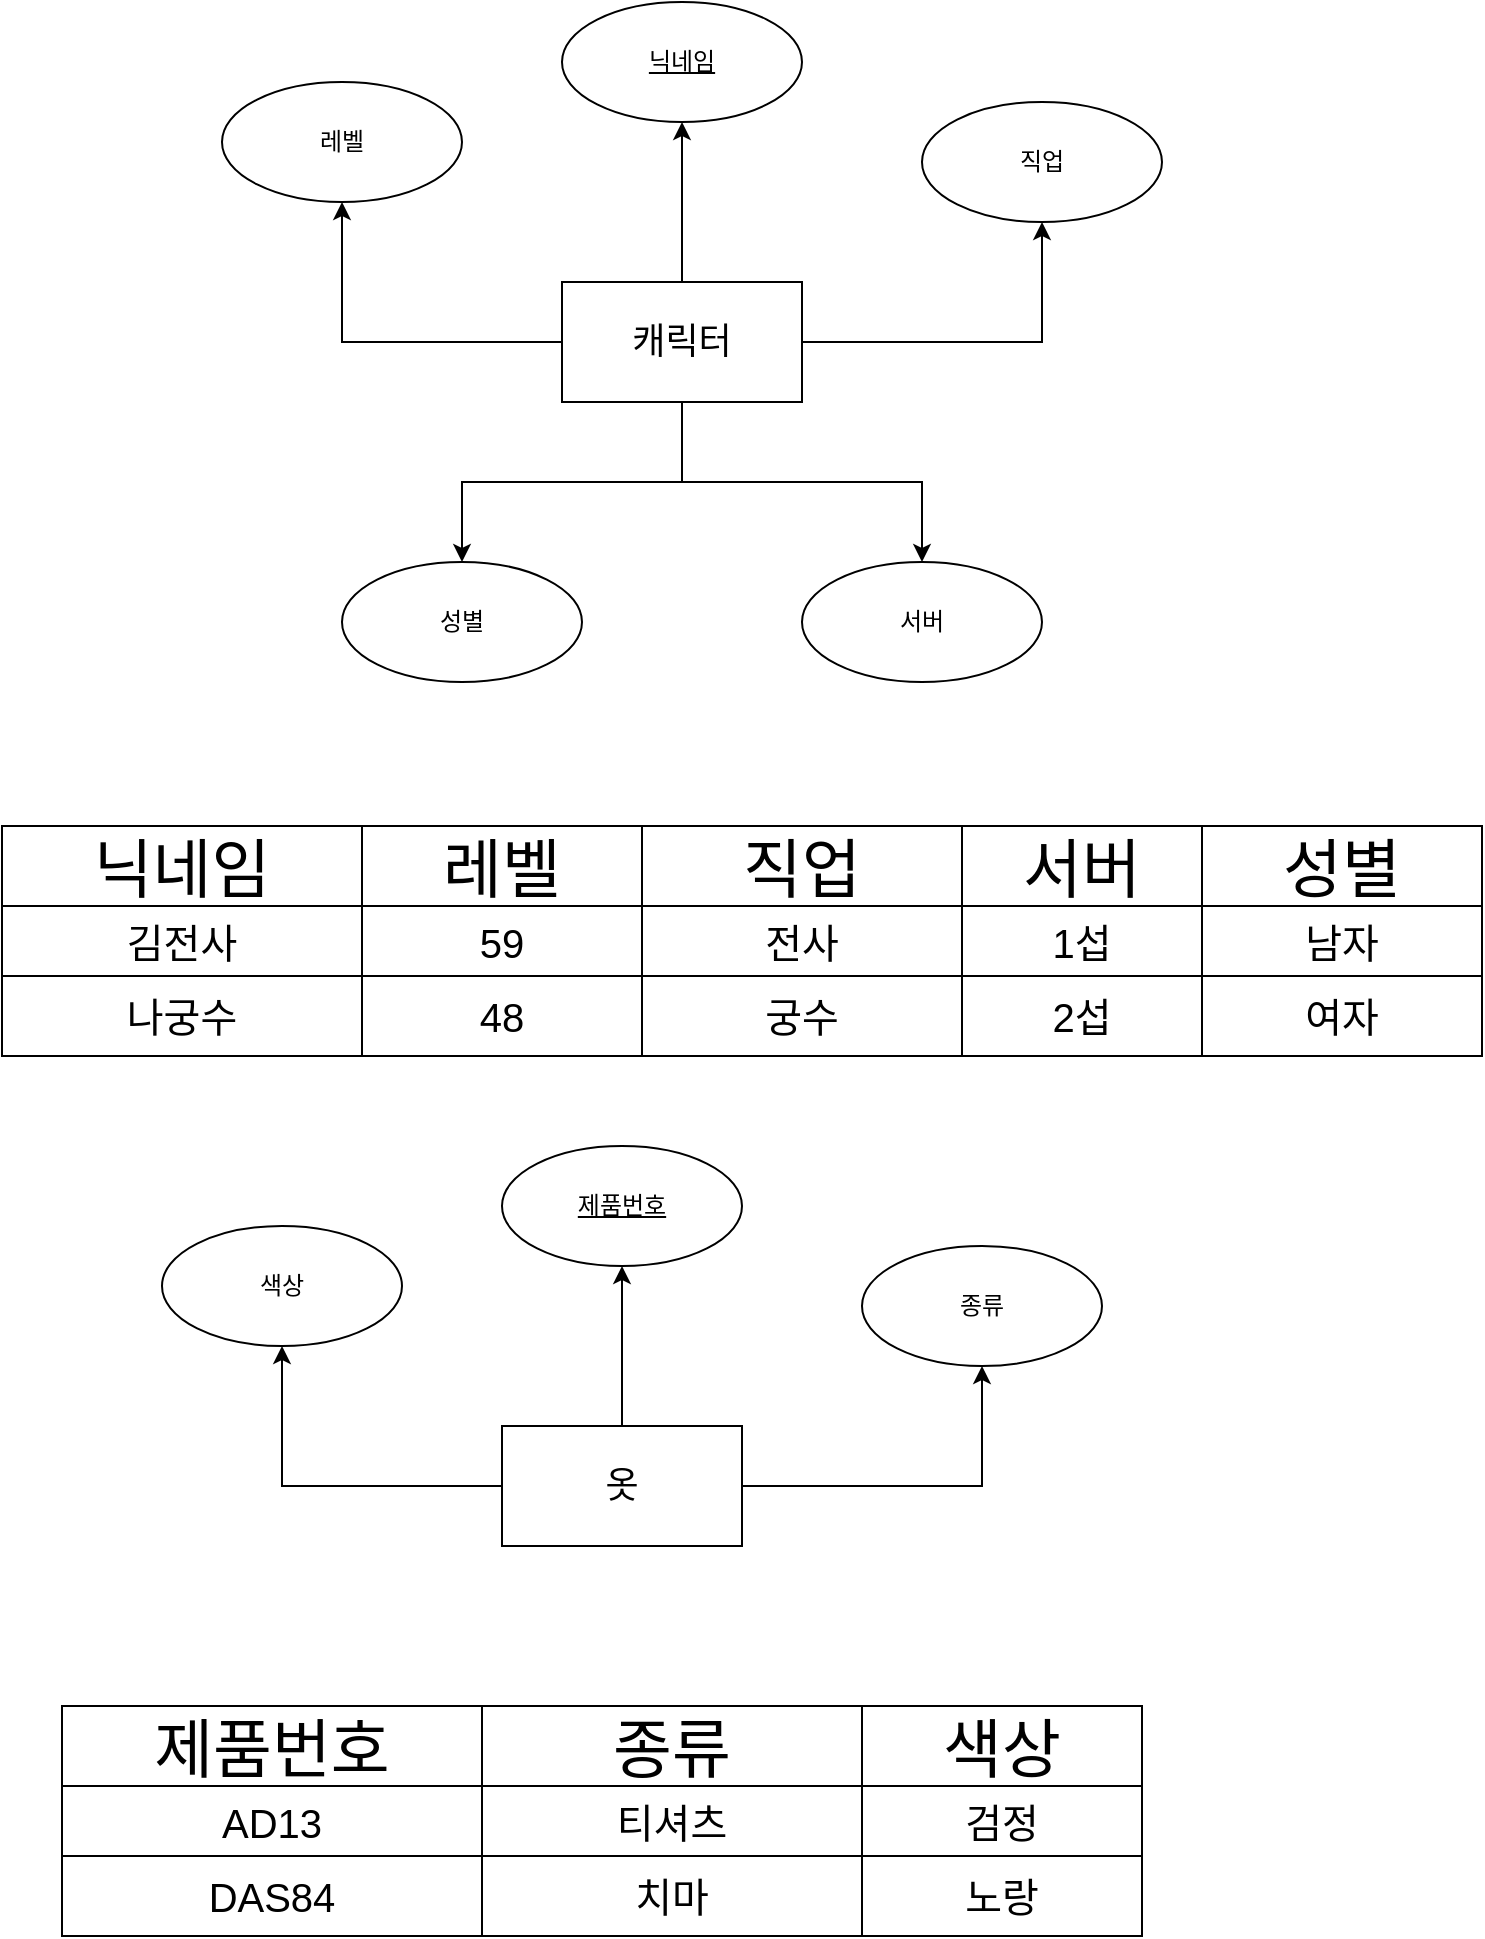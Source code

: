 <mxfile version="16.0.0" type="device"><diagram id="W2eEq5_N6u9h_KxI6sfj" name="Page-1"><mxGraphModel dx="1102" dy="685" grid="1" gridSize="10" guides="1" tooltips="1" connect="1" arrows="1" fold="1" page="1" pageScale="1" pageWidth="827" pageHeight="1169" math="0" shadow="0"><root><mxCell id="0"/><mxCell id="1" parent="0"/><mxCell id="K1RIS0wOit1o1pBfkp2n-12" value="" style="edgeStyle=orthogonalEdgeStyle;rounded=0;orthogonalLoop=1;jettySize=auto;html=1;fontSize=18;" parent="1" source="K1RIS0wOit1o1pBfkp2n-1" target="K1RIS0wOit1o1pBfkp2n-11" edge="1"><mxGeometry relative="1" as="geometry"/></mxCell><mxCell id="K1RIS0wOit1o1pBfkp2n-14" value="" style="edgeStyle=orthogonalEdgeStyle;rounded=0;orthogonalLoop=1;jettySize=auto;html=1;fontSize=18;" parent="1" source="K1RIS0wOit1o1pBfkp2n-1" target="K1RIS0wOit1o1pBfkp2n-13" edge="1"><mxGeometry relative="1" as="geometry"/></mxCell><mxCell id="K1RIS0wOit1o1pBfkp2n-16" value="" style="edgeStyle=orthogonalEdgeStyle;rounded=0;orthogonalLoop=1;jettySize=auto;html=1;fontSize=18;" parent="1" source="K1RIS0wOit1o1pBfkp2n-1" target="K1RIS0wOit1o1pBfkp2n-15" edge="1"><mxGeometry relative="1" as="geometry"/></mxCell><mxCell id="inm4dtVzeqqtSsWHDG3k-2" value="" style="edgeStyle=orthogonalEdgeStyle;rounded=0;orthogonalLoop=1;jettySize=auto;html=1;fontSize=20;" parent="1" source="K1RIS0wOit1o1pBfkp2n-1" target="inm4dtVzeqqtSsWHDG3k-1" edge="1"><mxGeometry relative="1" as="geometry"/></mxCell><mxCell id="inm4dtVzeqqtSsWHDG3k-4" value="" style="edgeStyle=orthogonalEdgeStyle;rounded=0;orthogonalLoop=1;jettySize=auto;html=1;fontSize=20;" parent="1" source="K1RIS0wOit1o1pBfkp2n-1" target="inm4dtVzeqqtSsWHDG3k-3" edge="1"><mxGeometry relative="1" as="geometry"/></mxCell><mxCell id="K1RIS0wOit1o1pBfkp2n-1" value="&lt;font style=&quot;font-size: 18px&quot;&gt;캐릭터&lt;br&gt;&lt;/font&gt;" style="rounded=0;whiteSpace=wrap;html=1;" parent="1" vertex="1"><mxGeometry x="350" y="158" width="120" height="60" as="geometry"/></mxCell><mxCell id="K1RIS0wOit1o1pBfkp2n-11" value="레벨" style="ellipse;whiteSpace=wrap;html=1;rounded=0;" parent="1" vertex="1"><mxGeometry x="180" y="58" width="120" height="60" as="geometry"/></mxCell><mxCell id="K1RIS0wOit1o1pBfkp2n-13" value="닉네임" style="ellipse;whiteSpace=wrap;html=1;rounded=0;fontStyle=4" parent="1" vertex="1"><mxGeometry x="350" y="18" width="120" height="60" as="geometry"/></mxCell><mxCell id="K1RIS0wOit1o1pBfkp2n-15" value="직업" style="ellipse;whiteSpace=wrap;html=1;rounded=0;" parent="1" vertex="1"><mxGeometry x="530" y="68" width="120" height="60" as="geometry"/></mxCell><mxCell id="K1RIS0wOit1o1pBfkp2n-52" value="" style="shape=table;html=1;whiteSpace=wrap;startSize=0;container=1;collapsible=0;childLayout=tableLayout;fontSize=32;flipH=1;flipV=1;" parent="1" vertex="1"><mxGeometry x="70" y="430" width="740" height="115" as="geometry"/></mxCell><mxCell id="K1RIS0wOit1o1pBfkp2n-53" value="" style="shape=partialRectangle;html=1;whiteSpace=wrap;collapsible=0;dropTarget=0;pointerEvents=0;fillColor=none;top=0;left=0;bottom=0;right=0;points=[[0,0.5],[1,0.5]];portConstraint=eastwest;fontSize=32;" parent="K1RIS0wOit1o1pBfkp2n-52" vertex="1"><mxGeometry width="740" height="40" as="geometry"/></mxCell><mxCell id="K1RIS0wOit1o1pBfkp2n-54" value="닉네임" style="shape=partialRectangle;html=1;whiteSpace=wrap;connectable=0;fillColor=none;top=0;left=0;bottom=0;right=0;overflow=hidden;pointerEvents=1;fontSize=32;" parent="K1RIS0wOit1o1pBfkp2n-53" vertex="1"><mxGeometry width="180" height="40" as="geometry"><mxRectangle width="180" height="40" as="alternateBounds"/></mxGeometry></mxCell><mxCell id="K1RIS0wOit1o1pBfkp2n-55" value="레벨" style="shape=partialRectangle;html=1;whiteSpace=wrap;connectable=0;fillColor=none;top=0;left=0;bottom=0;right=0;overflow=hidden;pointerEvents=1;fontSize=32;" parent="K1RIS0wOit1o1pBfkp2n-53" vertex="1"><mxGeometry x="180" width="140" height="40" as="geometry"><mxRectangle width="140" height="40" as="alternateBounds"/></mxGeometry></mxCell><mxCell id="inm4dtVzeqqtSsWHDG3k-13" value="직업" style="shape=partialRectangle;html=1;whiteSpace=wrap;connectable=0;fillColor=none;top=0;left=0;bottom=0;right=0;overflow=hidden;pointerEvents=1;fontSize=32;" parent="K1RIS0wOit1o1pBfkp2n-53" vertex="1"><mxGeometry x="320" width="160" height="40" as="geometry"><mxRectangle width="160" height="40" as="alternateBounds"/></mxGeometry></mxCell><mxCell id="inm4dtVzeqqtSsWHDG3k-16" value="서버" style="shape=partialRectangle;html=1;whiteSpace=wrap;connectable=0;fillColor=none;top=0;left=0;bottom=0;right=0;overflow=hidden;pointerEvents=1;fontSize=32;" parent="K1RIS0wOit1o1pBfkp2n-53" vertex="1"><mxGeometry x="480" width="120" height="40" as="geometry"><mxRectangle width="120" height="40" as="alternateBounds"/></mxGeometry></mxCell><mxCell id="K1RIS0wOit1o1pBfkp2n-56" value="성별" style="shape=partialRectangle;html=1;whiteSpace=wrap;connectable=0;fillColor=none;top=0;left=0;bottom=0;right=0;overflow=hidden;pointerEvents=1;fontSize=32;" parent="K1RIS0wOit1o1pBfkp2n-53" vertex="1"><mxGeometry x="600" width="140" height="40" as="geometry"><mxRectangle width="140" height="40" as="alternateBounds"/></mxGeometry></mxCell><mxCell id="K1RIS0wOit1o1pBfkp2n-77" style="shape=partialRectangle;html=1;whiteSpace=wrap;collapsible=0;dropTarget=0;pointerEvents=0;fillColor=none;top=0;left=0;bottom=0;right=0;points=[[0,0.5],[1,0.5]];portConstraint=eastwest;fontSize=32;" parent="K1RIS0wOit1o1pBfkp2n-52" vertex="1"><mxGeometry y="40" width="740" height="35" as="geometry"/></mxCell><mxCell id="K1RIS0wOit1o1pBfkp2n-78" value="김전사" style="shape=partialRectangle;html=1;whiteSpace=wrap;connectable=0;fillColor=none;top=0;left=0;bottom=0;right=0;overflow=hidden;pointerEvents=1;fontSize=20;" parent="K1RIS0wOit1o1pBfkp2n-77" vertex="1"><mxGeometry width="180" height="35" as="geometry"><mxRectangle width="180" height="35" as="alternateBounds"/></mxGeometry></mxCell><mxCell id="K1RIS0wOit1o1pBfkp2n-79" value="59" style="shape=partialRectangle;html=1;whiteSpace=wrap;connectable=0;fillColor=none;top=0;left=0;bottom=0;right=0;overflow=hidden;pointerEvents=1;fontSize=20;" parent="K1RIS0wOit1o1pBfkp2n-77" vertex="1"><mxGeometry x="180" width="140" height="35" as="geometry"><mxRectangle width="140" height="35" as="alternateBounds"/></mxGeometry></mxCell><mxCell id="inm4dtVzeqqtSsWHDG3k-14" value="전사" style="shape=partialRectangle;html=1;whiteSpace=wrap;connectable=0;fillColor=none;top=0;left=0;bottom=0;right=0;overflow=hidden;pointerEvents=1;fontSize=20;" parent="K1RIS0wOit1o1pBfkp2n-77" vertex="1"><mxGeometry x="320" width="160" height="35" as="geometry"><mxRectangle width="160" height="35" as="alternateBounds"/></mxGeometry></mxCell><mxCell id="inm4dtVzeqqtSsWHDG3k-17" value="1섭" style="shape=partialRectangle;html=1;whiteSpace=wrap;connectable=0;fillColor=none;top=0;left=0;bottom=0;right=0;overflow=hidden;pointerEvents=1;fontSize=20;" parent="K1RIS0wOit1o1pBfkp2n-77" vertex="1"><mxGeometry x="480" width="120" height="35" as="geometry"><mxRectangle width="120" height="35" as="alternateBounds"/></mxGeometry></mxCell><mxCell id="K1RIS0wOit1o1pBfkp2n-80" value="남자" style="shape=partialRectangle;html=1;whiteSpace=wrap;connectable=0;fillColor=none;top=0;left=0;bottom=0;right=0;overflow=hidden;pointerEvents=1;fontSize=20;" parent="K1RIS0wOit1o1pBfkp2n-77" vertex="1"><mxGeometry x="600" width="140" height="35" as="geometry"><mxRectangle width="140" height="35" as="alternateBounds"/></mxGeometry></mxCell><mxCell id="K1RIS0wOit1o1pBfkp2n-57" value="" style="shape=partialRectangle;html=1;whiteSpace=wrap;collapsible=0;dropTarget=0;pointerEvents=0;fillColor=none;top=0;left=0;bottom=0;right=0;points=[[0,0.5],[1,0.5]];portConstraint=eastwest;fontSize=32;" parent="K1RIS0wOit1o1pBfkp2n-52" vertex="1"><mxGeometry y="75" width="740" height="40" as="geometry"/></mxCell><mxCell id="K1RIS0wOit1o1pBfkp2n-58" value="나궁수" style="shape=partialRectangle;html=1;whiteSpace=wrap;connectable=0;fillColor=none;top=0;left=0;bottom=0;right=0;overflow=hidden;pointerEvents=1;fontSize=20;" parent="K1RIS0wOit1o1pBfkp2n-57" vertex="1"><mxGeometry width="180" height="40" as="geometry"><mxRectangle width="180" height="40" as="alternateBounds"/></mxGeometry></mxCell><mxCell id="K1RIS0wOit1o1pBfkp2n-59" value="48" style="shape=partialRectangle;html=1;whiteSpace=wrap;connectable=0;fillColor=none;top=0;left=0;bottom=0;right=0;overflow=hidden;pointerEvents=1;fontSize=20;" parent="K1RIS0wOit1o1pBfkp2n-57" vertex="1"><mxGeometry x="180" width="140" height="40" as="geometry"><mxRectangle width="140" height="40" as="alternateBounds"/></mxGeometry></mxCell><mxCell id="inm4dtVzeqqtSsWHDG3k-15" value="궁수" style="shape=partialRectangle;html=1;whiteSpace=wrap;connectable=0;fillColor=none;top=0;left=0;bottom=0;right=0;overflow=hidden;pointerEvents=1;fontSize=20;" parent="K1RIS0wOit1o1pBfkp2n-57" vertex="1"><mxGeometry x="320" width="160" height="40" as="geometry"><mxRectangle width="160" height="40" as="alternateBounds"/></mxGeometry></mxCell><mxCell id="inm4dtVzeqqtSsWHDG3k-18" value="2섭" style="shape=partialRectangle;html=1;whiteSpace=wrap;connectable=0;fillColor=none;top=0;left=0;bottom=0;right=0;overflow=hidden;pointerEvents=1;fontSize=20;" parent="K1RIS0wOit1o1pBfkp2n-57" vertex="1"><mxGeometry x="480" width="120" height="40" as="geometry"><mxRectangle width="120" height="40" as="alternateBounds"/></mxGeometry></mxCell><mxCell id="K1RIS0wOit1o1pBfkp2n-60" value="여자" style="shape=partialRectangle;html=1;whiteSpace=wrap;connectable=0;fillColor=none;top=0;left=0;bottom=0;right=0;overflow=hidden;pointerEvents=1;fontSize=20;" parent="K1RIS0wOit1o1pBfkp2n-57" vertex="1"><mxGeometry x="600" width="140" height="40" as="geometry"><mxRectangle width="140" height="40" as="alternateBounds"/></mxGeometry></mxCell><mxCell id="inm4dtVzeqqtSsWHDG3k-1" value="성별" style="ellipse;whiteSpace=wrap;html=1;rounded=0;" parent="1" vertex="1"><mxGeometry x="240" y="298" width="120" height="60" as="geometry"/></mxCell><mxCell id="inm4dtVzeqqtSsWHDG3k-3" value="서버" style="ellipse;whiteSpace=wrap;html=1;rounded=0;" parent="1" vertex="1"><mxGeometry x="470" y="298" width="120" height="60" as="geometry"/></mxCell><mxCell id="VXr_10FfYXfdxx6D5UXx-1" value="" style="edgeStyle=orthogonalEdgeStyle;rounded=0;orthogonalLoop=1;jettySize=auto;html=1;fontSize=18;" parent="1" source="VXr_10FfYXfdxx6D5UXx-4" target="VXr_10FfYXfdxx6D5UXx-5" edge="1"><mxGeometry relative="1" as="geometry"/></mxCell><mxCell id="VXr_10FfYXfdxx6D5UXx-2" value="" style="edgeStyle=orthogonalEdgeStyle;rounded=0;orthogonalLoop=1;jettySize=auto;html=1;fontSize=18;" parent="1" source="VXr_10FfYXfdxx6D5UXx-4" target="VXr_10FfYXfdxx6D5UXx-6" edge="1"><mxGeometry relative="1" as="geometry"/></mxCell><mxCell id="VXr_10FfYXfdxx6D5UXx-3" value="" style="edgeStyle=orthogonalEdgeStyle;rounded=0;orthogonalLoop=1;jettySize=auto;html=1;fontSize=18;" parent="1" source="VXr_10FfYXfdxx6D5UXx-4" target="VXr_10FfYXfdxx6D5UXx-7" edge="1"><mxGeometry relative="1" as="geometry"/></mxCell><mxCell id="VXr_10FfYXfdxx6D5UXx-4" value="&lt;font style=&quot;font-size: 18px&quot;&gt;옷&lt;br&gt;&lt;/font&gt;" style="rounded=0;whiteSpace=wrap;html=1;" parent="1" vertex="1"><mxGeometry x="320" y="730" width="120" height="60" as="geometry"/></mxCell><mxCell id="VXr_10FfYXfdxx6D5UXx-5" value="색상" style="ellipse;whiteSpace=wrap;html=1;rounded=0;" parent="1" vertex="1"><mxGeometry x="150" y="630" width="120" height="60" as="geometry"/></mxCell><mxCell id="VXr_10FfYXfdxx6D5UXx-6" value="제품번호" style="ellipse;whiteSpace=wrap;html=1;rounded=0;fontStyle=4" parent="1" vertex="1"><mxGeometry x="320" y="590" width="120" height="60" as="geometry"/></mxCell><mxCell id="VXr_10FfYXfdxx6D5UXx-7" value="종류" style="ellipse;whiteSpace=wrap;html=1;rounded=0;" parent="1" vertex="1"><mxGeometry x="500" y="640" width="120" height="60" as="geometry"/></mxCell><mxCell id="VXr_10FfYXfdxx6D5UXx-8" value="" style="shape=table;html=1;whiteSpace=wrap;startSize=0;container=1;collapsible=0;childLayout=tableLayout;fontSize=32;flipH=1;flipV=1;" parent="1" vertex="1"><mxGeometry x="100" y="870" width="540" height="115" as="geometry"/></mxCell><mxCell id="VXr_10FfYXfdxx6D5UXx-9" value="" style="shape=partialRectangle;html=1;whiteSpace=wrap;collapsible=0;dropTarget=0;pointerEvents=0;fillColor=none;top=0;left=0;bottom=0;right=0;points=[[0,0.5],[1,0.5]];portConstraint=eastwest;fontSize=32;" parent="VXr_10FfYXfdxx6D5UXx-8" vertex="1"><mxGeometry width="540" height="40" as="geometry"/></mxCell><mxCell id="VXr_10FfYXfdxx6D5UXx-10" value="제품번호" style="shape=partialRectangle;html=1;whiteSpace=wrap;connectable=0;fillColor=none;top=0;left=0;bottom=0;right=0;overflow=hidden;pointerEvents=1;fontSize=32;" parent="VXr_10FfYXfdxx6D5UXx-9" vertex="1"><mxGeometry width="210" height="40" as="geometry"><mxRectangle width="210" height="40" as="alternateBounds"/></mxGeometry></mxCell><mxCell id="VXr_10FfYXfdxx6D5UXx-11" value="종류" style="shape=partialRectangle;html=1;whiteSpace=wrap;connectable=0;fillColor=none;top=0;left=0;bottom=0;right=0;overflow=hidden;pointerEvents=1;fontSize=32;" parent="VXr_10FfYXfdxx6D5UXx-9" vertex="1"><mxGeometry x="210" width="190" height="40" as="geometry"><mxRectangle width="190" height="40" as="alternateBounds"/></mxGeometry></mxCell><mxCell id="VXr_10FfYXfdxx6D5UXx-12" value="색상" style="shape=partialRectangle;html=1;whiteSpace=wrap;connectable=0;fillColor=none;top=0;left=0;bottom=0;right=0;overflow=hidden;pointerEvents=1;fontSize=32;" parent="VXr_10FfYXfdxx6D5UXx-9" vertex="1"><mxGeometry x="400" width="140" height="40" as="geometry"><mxRectangle width="140" height="40" as="alternateBounds"/></mxGeometry></mxCell><mxCell id="VXr_10FfYXfdxx6D5UXx-13" style="shape=partialRectangle;html=1;whiteSpace=wrap;collapsible=0;dropTarget=0;pointerEvents=0;fillColor=none;top=0;left=0;bottom=0;right=0;points=[[0,0.5],[1,0.5]];portConstraint=eastwest;fontSize=32;" parent="VXr_10FfYXfdxx6D5UXx-8" vertex="1"><mxGeometry y="40" width="540" height="35" as="geometry"/></mxCell><mxCell id="VXr_10FfYXfdxx6D5UXx-14" value="AD13" style="shape=partialRectangle;html=1;whiteSpace=wrap;connectable=0;fillColor=none;top=0;left=0;bottom=0;right=0;overflow=hidden;pointerEvents=1;fontSize=20;" parent="VXr_10FfYXfdxx6D5UXx-13" vertex="1"><mxGeometry width="210" height="35" as="geometry"><mxRectangle width="210" height="35" as="alternateBounds"/></mxGeometry></mxCell><mxCell id="VXr_10FfYXfdxx6D5UXx-15" value="티셔츠" style="shape=partialRectangle;html=1;whiteSpace=wrap;connectable=0;fillColor=none;top=0;left=0;bottom=0;right=0;overflow=hidden;pointerEvents=1;fontSize=20;" parent="VXr_10FfYXfdxx6D5UXx-13" vertex="1"><mxGeometry x="210" width="190" height="35" as="geometry"><mxRectangle width="190" height="35" as="alternateBounds"/></mxGeometry></mxCell><mxCell id="VXr_10FfYXfdxx6D5UXx-16" value="검정" style="shape=partialRectangle;html=1;whiteSpace=wrap;connectable=0;fillColor=none;top=0;left=0;bottom=0;right=0;overflow=hidden;pointerEvents=1;fontSize=20;" parent="VXr_10FfYXfdxx6D5UXx-13" vertex="1"><mxGeometry x="400" width="140" height="35" as="geometry"><mxRectangle width="140" height="35" as="alternateBounds"/></mxGeometry></mxCell><mxCell id="VXr_10FfYXfdxx6D5UXx-17" value="" style="shape=partialRectangle;html=1;whiteSpace=wrap;collapsible=0;dropTarget=0;pointerEvents=0;fillColor=none;top=0;left=0;bottom=0;right=0;points=[[0,0.5],[1,0.5]];portConstraint=eastwest;fontSize=32;" parent="VXr_10FfYXfdxx6D5UXx-8" vertex="1"><mxGeometry y="75" width="540" height="40" as="geometry"/></mxCell><mxCell id="VXr_10FfYXfdxx6D5UXx-18" value="DAS84" style="shape=partialRectangle;html=1;whiteSpace=wrap;connectable=0;fillColor=none;top=0;left=0;bottom=0;right=0;overflow=hidden;pointerEvents=1;fontSize=20;" parent="VXr_10FfYXfdxx6D5UXx-17" vertex="1"><mxGeometry width="210" height="40" as="geometry"><mxRectangle width="210" height="40" as="alternateBounds"/></mxGeometry></mxCell><mxCell id="VXr_10FfYXfdxx6D5UXx-19" value="치마" style="shape=partialRectangle;html=1;whiteSpace=wrap;connectable=0;fillColor=none;top=0;left=0;bottom=0;right=0;overflow=hidden;pointerEvents=1;fontSize=20;" parent="VXr_10FfYXfdxx6D5UXx-17" vertex="1"><mxGeometry x="210" width="190" height="40" as="geometry"><mxRectangle width="190" height="40" as="alternateBounds"/></mxGeometry></mxCell><mxCell id="VXr_10FfYXfdxx6D5UXx-20" value="노랑" style="shape=partialRectangle;html=1;whiteSpace=wrap;connectable=0;fillColor=none;top=0;left=0;bottom=0;right=0;overflow=hidden;pointerEvents=1;fontSize=20;" parent="VXr_10FfYXfdxx6D5UXx-17" vertex="1"><mxGeometry x="400" width="140" height="40" as="geometry"><mxRectangle width="140" height="40" as="alternateBounds"/></mxGeometry></mxCell></root></mxGraphModel></diagram></mxfile>